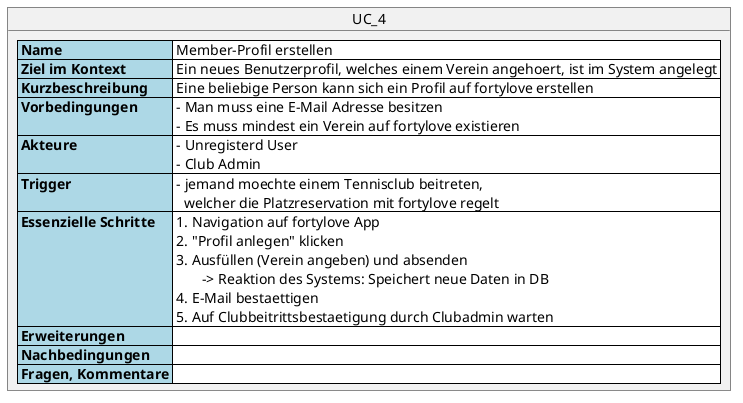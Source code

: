 @startuml
object UC_4 {
<#lightblue,#black>|= Name |<#white> Member-Profil erstellen |
<#lightblue,#black>|= Ziel im Kontext |<#white> Ein neues Benutzerprofil, welches einem Verein angehoert, ist im System angelegt |
<#lightblue,#black>|= Kurzbeschreibung |<#white> Eine beliebige Person kann sich ein Profil auf fortylove erstellen |
<#lightblue,#black>|= Vorbedingungen |<#white> - Man muss eine E-Mail Adresse besitzen\n - Es muss mindest ein Verein auf fortylove existieren|
<#lightblue,#black>|= Akteure |<#white> - Unregisterd User\n - Club Admin |
<#lightblue,#black>|= Trigger |<#white> - jemand moechte einem Tennisclub beitreten, \n   welcher die Platzreservation mit fortylove regelt|
<#lightblue,#black>|= Essenzielle Schritte |<#white> 1. Navigation auf fortylove App\n 2. "Profil anlegen" klicken\n 3. Ausfüllen (Verein angeben) und absenden\n\t-> Reaktion des Systems: Speichert neue Daten in DB\n 4. E-Mail bestaettigen\n 5. Auf Clubbeitrittsbestaetigung durch Clubadmin warten|
<#lightblue,#black>|= Erweiterungen |<#white>|
<#lightblue,#black>|= Nachbedingungen |<#white> |
<#lightblue,#black>|= Fragen, Kommentare |<#with> |
}
@enduml